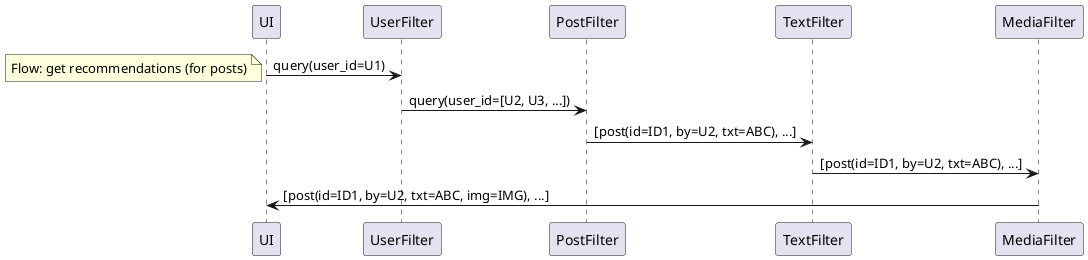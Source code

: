 @startuml
UI -> UserFilter : query(user_id=U1)
note left
  Flow: get recommendations (for posts)
end note
UserFilter -> PostFilter : query(user_id=[U2, U3, ...])
PostFilter -> TextFilter : [post(id=ID1, by=U2, txt=ABC), ...]
TextFilter -> MediaFilter : [post(id=ID1, by=U2, txt=ABC), ...]
MediaFilter -> UI : [post(id=ID1, by=U2, txt=ABC, img=IMG), ...]
@enduml
